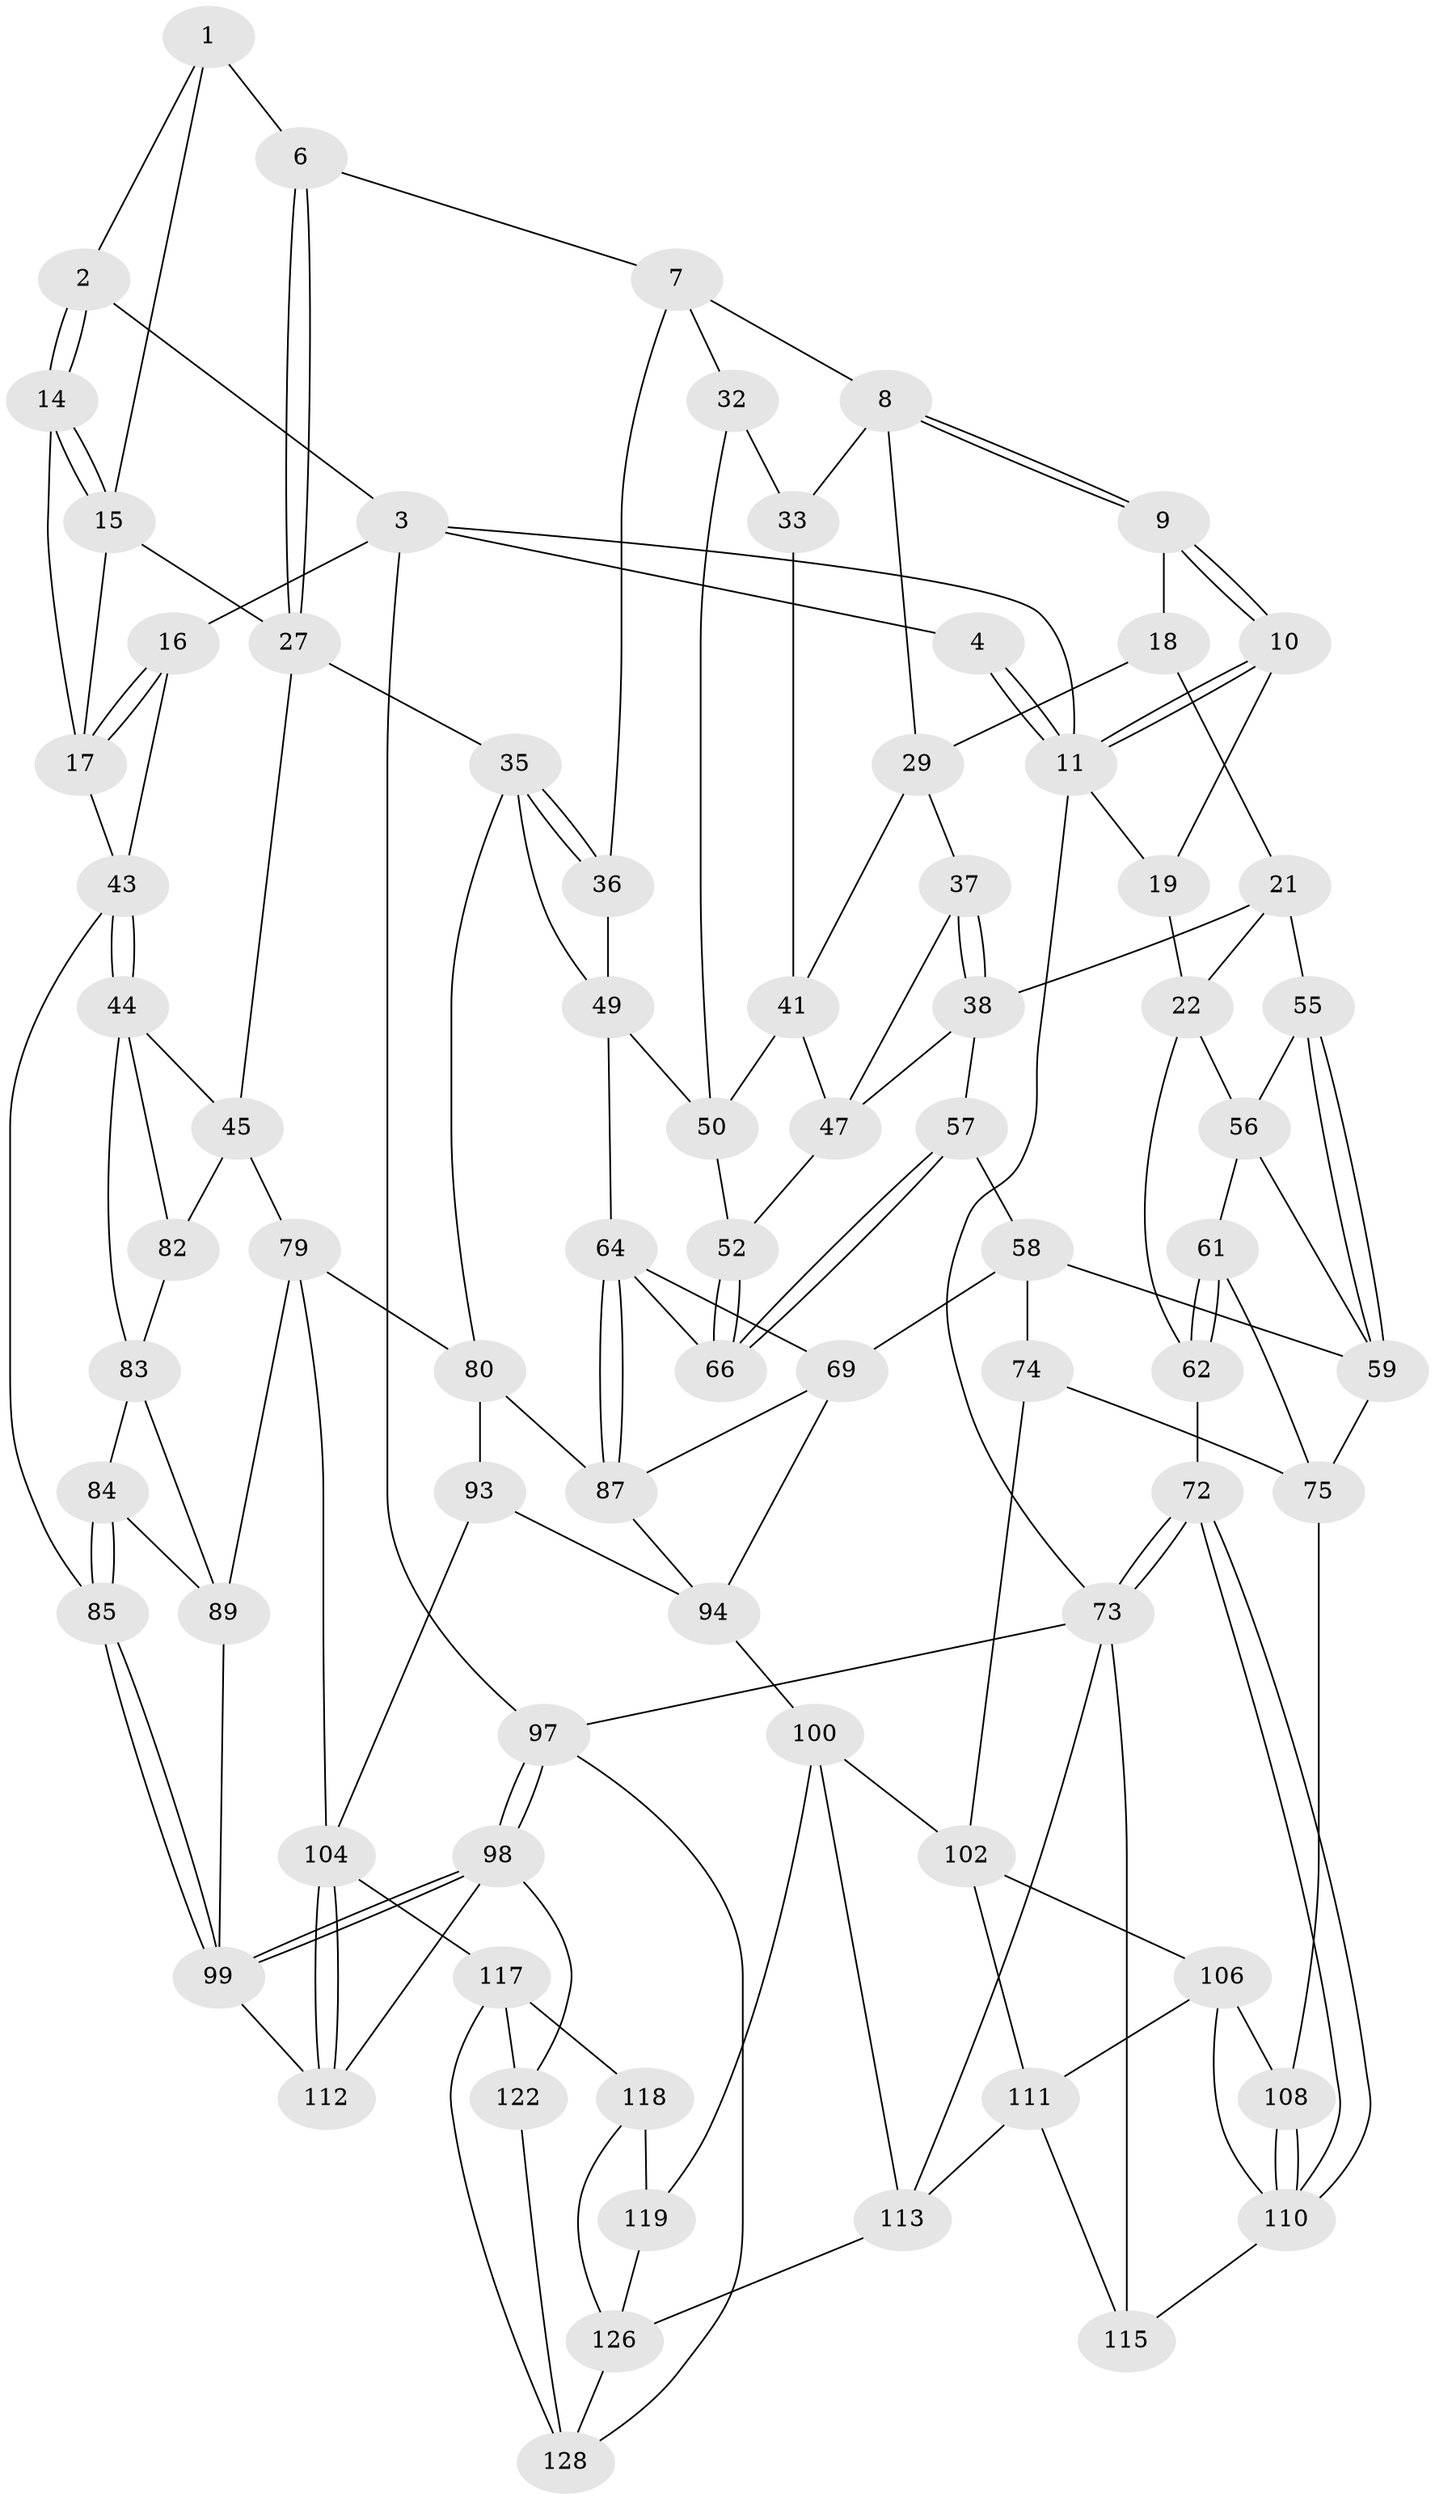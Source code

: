 // original degree distribution, {3: 0.03076923076923077, 4: 0.2230769230769231, 5: 0.5076923076923077, 6: 0.23846153846153847}
// Generated by graph-tools (version 1.1) at 2025/42/03/06/25 10:42:26]
// undirected, 77 vertices, 163 edges
graph export_dot {
graph [start="1"]
  node [color=gray90,style=filled];
  1 [pos="+0.7860108610527348+0.010302807408035467",super="+5"];
  2 [pos="+0.9152055017642187+0.1265281073707199"];
  3 [pos="+1+0",super="+12"];
  4 [pos="+0.7492915486120482+0"];
  6 [pos="+0.6893566820478086+0.2305518157714267"];
  7 [pos="+0.507780339478079+0.1654075328885154",super="+31"];
  8 [pos="+0.45730993793514085+0.12688911276631218",super="+28"];
  9 [pos="+0.4411398447475877+0.0636735330444006"];
  10 [pos="+0.43950737679303475+0.03351957197748055"];
  11 [pos="+0.4573266243867248+0",super="+13"];
  14 [pos="+0.9238431200176145+0.15985601914460007"];
  15 [pos="+0.9105568096356504+0.17628065447372127",super="+26"];
  16 [pos="+1+0.1426396179174287"];
  17 [pos="+0.9921718789599596+0.16458324533672714",super="+25"];
  18 [pos="+0.18203981793572738+0.17418741668182897",super="+20"];
  19 [pos="+0.12634387929897578+0.07884500461949714",super="+24"];
  21 [pos="+0.12663051347313184+0.2695678064265411",super="+39"];
  22 [pos="+0+0.3051865886025378",super="+23"];
  27 [pos="+0.7499078842018274+0.3461114653733197",super="+34"];
  29 [pos="+0.31961938951276925+0.2932389095392977",super="+30"];
  32 [pos="+0.49081236394587063+0.3902456595336071",super="+48"];
  33 [pos="+0.41261402725744006+0.3019262383691687",super="+40"];
  35 [pos="+0.7321378896655623+0.47469141155952205",super="+67"];
  36 [pos="+0.5819731169956854+0.4523557659915356"];
  37 [pos="+0.2705618895614025+0.40454324814379883"];
  38 [pos="+0.26476380903264146+0.40954000499639354",super="+54"];
  41 [pos="+0.40968473815021894+0.429333980520089",super="+42"];
  43 [pos="+1+0.4659083967454618",super="+46"];
  44 [pos="+0.9121282458179236+0.5132104659848695",super="+81"];
  45 [pos="+0.8526832881073175+0.5123225598000509",super="+78"];
  47 [pos="+0.3355483818821766+0.4400321008432356",super="+53"];
  49 [pos="+0.5738489112995407+0.45735905576832436",super="+63"];
  50 [pos="+0.5037787051685422+0.47117511675471196",super="+51"];
  52 [pos="+0.4187683128991811+0.5148641764650528"];
  55 [pos="+0.1606961134309306+0.4695816727576055"];
  56 [pos="+0.12767448095831102+0.45389028739938414",super="+60"];
  57 [pos="+0.30097523338135473+0.5320914151669703"];
  58 [pos="+0.25486094538108894+0.5538430095536504",super="+70"];
  59 [pos="+0.18250346754683475+0.5556974078296402",super="+68"];
  61 [pos="+0+0.5662586515517744",super="+77"];
  62 [pos="+0+0.5238641669008539",super="+71"];
  64 [pos="+0.46836553974625544+0.6083518828248219",super="+65"];
  66 [pos="+0.404759715026843+0.5882373880746185"];
  69 [pos="+0.3368267021076217+0.6858509558282292",super="+92"];
  72 [pos="+0+0.8662917534862891"];
  73 [pos="+0+1",super="+125"];
  74 [pos="+0.33101671067371646+0.692108183622036"];
  75 [pos="+0.1565501660982144+0.661277560547511",super="+76"];
  79 [pos="+0.827144296390031+0.686923350766036",super="+90"];
  80 [pos="+0.6647014249505263+0.6737663798220099",super="+86"];
  82 [pos="+0.8854240203044548+0.6738782386847976"];
  83 [pos="+0.9345238780785994+0.694575877643708",super="+88"];
  84 [pos="+0.9553133344637569+0.6978299545816669"];
  85 [pos="+1+0.6558266449458546"];
  87 [pos="+0.4926330832056625+0.6494870718906488",super="+91"];
  89 [pos="+0.8644914671875127+0.7758722439254856",super="+95"];
  93 [pos="+0.6519176131658635+0.7233512796542744"];
  94 [pos="+0.5522123752409046+0.7972005413786052",super="+96"];
  97 [pos="+1+1"];
  98 [pos="+1+1",super="+121"];
  99 [pos="+1+0.8071284315261084",super="+109"];
  100 [pos="+0.5015037992698939+0.8517140464203737",super="+101"];
  102 [pos="+0.33740988262464794+0.7664628532137568",super="+103"];
  104 [pos="+0.846684612901175+0.7911829785447005",super="+105"];
  106 [pos="+0.17543159387625895+0.7969638381296732",super="+107"];
  108 [pos="+0.12436780921499681+0.7361304249916596"];
  110 [pos="+0+0.8242960693174781",super="+116"];
  111 [pos="+0.2785055967986466+0.8306230105072618",super="+114"];
  112 [pos="+0.8856078029522602+0.8747688060492809"];
  113 [pos="+0.3514427253786879+0.9015786249092845",super="+124"];
  115 [pos="+0.16792060416893947+0.959432013585818"];
  117 [pos="+0.7085658077614155+0.9038020618057178",super="+123"];
  118 [pos="+0.6370703225413311+0.9177329844880563",super="+127"];
  119 [pos="+0.5347205210653602+0.8911254453309099",super="+120"];
  122 [pos="+0.8773349203864595+0.9239700883033656"];
  126 [pos="+0.3434288955057836+1",super="+129"];
  128 [pos="+0.7143438638459946+1",super="+130"];
  1 -- 2;
  1 -- 6;
  1 -- 15;
  2 -- 3;
  2 -- 14;
  2 -- 14;
  3 -- 4;
  3 -- 11;
  3 -- 16;
  3 -- 97;
  4 -- 11;
  4 -- 11;
  6 -- 7;
  6 -- 27;
  6 -- 27;
  7 -- 8;
  7 -- 32;
  7 -- 36;
  8 -- 9;
  8 -- 9;
  8 -- 33;
  8 -- 29;
  9 -- 10;
  9 -- 10;
  9 -- 18;
  10 -- 11;
  10 -- 11;
  10 -- 19;
  11 -- 73;
  11 -- 19;
  14 -- 15;
  14 -- 15;
  14 -- 17;
  15 -- 17;
  15 -- 27;
  16 -- 17;
  16 -- 17;
  16 -- 43;
  17 -- 43;
  18 -- 21;
  18 -- 29;
  19 -- 22;
  21 -- 22;
  21 -- 38;
  21 -- 55;
  22 -- 56;
  22 -- 62;
  27 -- 35;
  27 -- 45;
  29 -- 37;
  29 -- 41;
  32 -- 33 [weight=2];
  32 -- 50;
  33 -- 41;
  35 -- 36;
  35 -- 36;
  35 -- 80;
  35 -- 49;
  36 -- 49;
  37 -- 38;
  37 -- 38;
  37 -- 47;
  38 -- 57;
  38 -- 47;
  41 -- 50;
  41 -- 47;
  43 -- 44;
  43 -- 44;
  43 -- 85;
  44 -- 45;
  44 -- 82;
  44 -- 83;
  45 -- 82;
  45 -- 79;
  47 -- 52;
  49 -- 50;
  49 -- 64;
  50 -- 52;
  52 -- 66;
  52 -- 66;
  55 -- 56;
  55 -- 59;
  55 -- 59;
  56 -- 61;
  56 -- 59;
  57 -- 58;
  57 -- 66;
  57 -- 66;
  58 -- 59;
  58 -- 74;
  58 -- 69;
  59 -- 75;
  61 -- 62 [weight=2];
  61 -- 62;
  61 -- 75;
  62 -- 72;
  64 -- 87;
  64 -- 87;
  64 -- 66;
  64 -- 69;
  69 -- 94;
  69 -- 87;
  72 -- 73;
  72 -- 73;
  72 -- 110;
  72 -- 110;
  73 -- 97;
  73 -- 115;
  73 -- 113;
  74 -- 75;
  74 -- 102;
  75 -- 108;
  79 -- 80;
  79 -- 104;
  79 -- 89;
  80 -- 93;
  80 -- 87;
  82 -- 83;
  83 -- 84;
  83 -- 89;
  84 -- 85;
  84 -- 85;
  84 -- 89;
  85 -- 99;
  85 -- 99;
  87 -- 94;
  89 -- 99;
  93 -- 94;
  93 -- 104;
  94 -- 100;
  97 -- 98;
  97 -- 98;
  97 -- 128;
  98 -- 99;
  98 -- 99;
  98 -- 112;
  98 -- 122;
  99 -- 112;
  100 -- 119;
  100 -- 113;
  100 -- 102;
  102 -- 111;
  102 -- 106;
  104 -- 112;
  104 -- 112;
  104 -- 117;
  106 -- 111;
  106 -- 108;
  106 -- 110;
  108 -- 110;
  108 -- 110;
  110 -- 115;
  111 -- 113;
  111 -- 115;
  113 -- 126;
  117 -- 118;
  117 -- 128;
  117 -- 122;
  118 -- 119 [weight=2];
  118 -- 126;
  119 -- 126;
  122 -- 128;
  126 -- 128;
}
